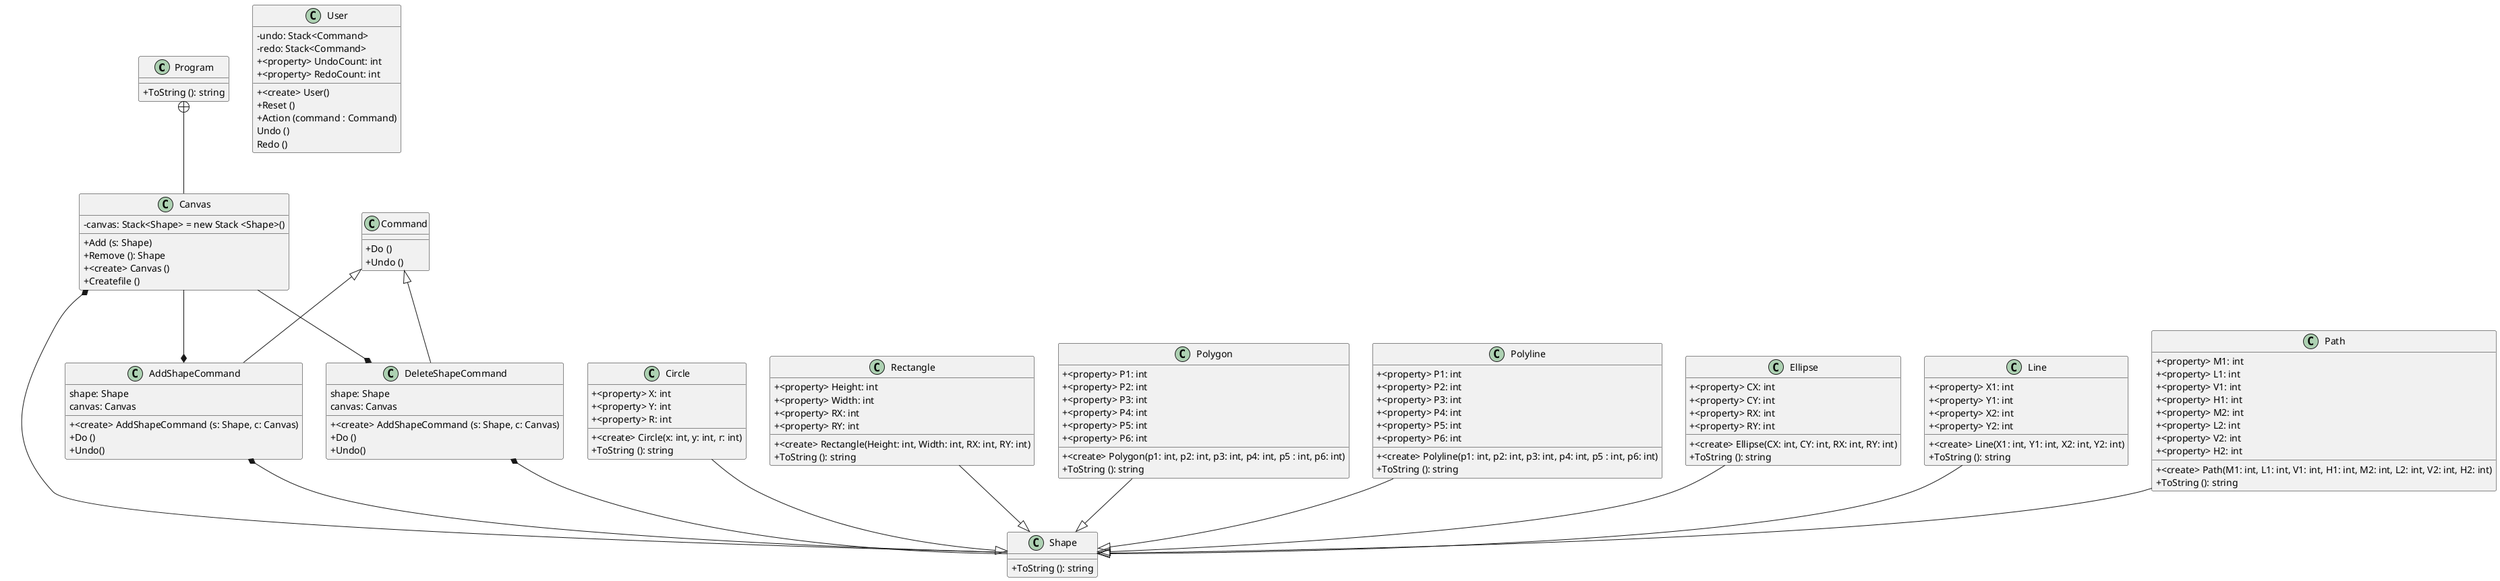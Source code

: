 @startuml
skinparam classAttributeIconSize 0
Program +-- Canvas
Canvas --* AddShapeCommand
Canvas *-- Shape
Canvas --* DeleteShapeCommand
Command <|-- AddShapeCommand
Command <|-- DeleteShapeCommand
Circle --|> Shape
Rectangle --|> Shape
Polygon --|> Shape
Polyline --|> Shape
Ellipse --|> Shape
Line --|> Shape
Path --|> Shape
AddShapeCommand *-- Shape
DeleteShapeCommand *-- Shape

Class Program {
+ ToString (): string
}

Class Canvas {
{field} - canvas: Stack<Shape> = new Stack <Shape>()
{method} + Add (s: Shape)
{method} + Remove (): Shape
{method} + <create> Canvas ()
{method} + Createfile ()
}

Class Command {
{method} + Do ()
{method} + Undo ()
}

Class Shape {
{method} + ToString (): string
}

Class AddShapeCommand {
{field} shape: Shape
{field} canvas: Canvas
{method} + <create> AddShapeCommand (s: Shape, c: Canvas)
{method} + Do ()
{method} + Undo()
}

Class DeleteShapeCommand {
{field} shape: Shape
{field} canvas: Canvas
{method} + <create> AddShapeCommand (s: Shape, c: Canvas)
{method} + Do ()
{method} + Undo()
}

Class Circle {
{field} + <property> X: int
{field} + <property> Y: int
{field} + <property> R: int
{method} + <create> Circle(x: int, y: int, r: int)
{method} + ToString (): string
}

Class Polygon {
{field} + <property> P1: int
{field} + <property> P2: int
{field} + <property> P3: int
{field} + <property> P4: int
{field} + <property> P5: int
{field} + <property> P6: int
{method} + <create> Polygon(p1: int, p2: int, p3: int, p4: int, p5 : int, p6: int)
{method} + ToString (): string
}

Class Polyline {
{field} + <property> P1: int
{field} + <property> P2: int
{field} + <property> P3: int
{field} + <property> P4: int
{field} + <property> P5: int
{field} + <property> P6: int
{method} + <create> Polyline(p1: int, p2: int, p3: int, p4: int, p5 : int, p6: int)
{method} + ToString (): string
}

Class Rectangle {
{field} + <property> Height: int
{field} + <property> Width: int
{field} + <property> RX: int
{field} + <property> RY: int
{method} + <create> Rectangle(Height: int, Width: int, RX: int, RY: int)
{method} + ToString (): string
}

Class Ellipse {
{field} + <property> CX: int
{field} + <property> CY: int
{field} + <property> RX: int
{field} + <property> RY: int
{method} + <create> Ellipse(CX: int, CY: int, RX: int, RY: int)
{method} + ToString (): string
}

Class Line {
{field} + <property> X1: int
{field} + <property> Y1: int
{field} + <property> X2: int
{field} + <property> Y2: int
{method} + <create> Line(X1: int, Y1: int, X2: int, Y2: int)
{method} + ToString (): string
}

Class Path {
{field} + <property> M1: int
{field} + <property> L1: int
{field} + <property> V1: int
{field} + <property> H1: int
{field} + <property> M2: int
{field} + <property> L2: int
{field} + <property> V2: int
{field} + <property> H2: int
{method} + <create> Path(M1: int, L1: int, V1: int, H1: int, M2: int, L2: int, V2: int, H2: int)
{method} + ToString (): string
}

Class User {
{field} - undo: Stack<Command>
{field} - redo: Stack<Command>
{field} + <property> UndoCount: int
{field} + <property> RedoCount: int
{method} + <create> User()
{method} + Reset ()
{method} + Action (command : Command)
{method} Undo ()
{method} Redo ()
}
@enduml